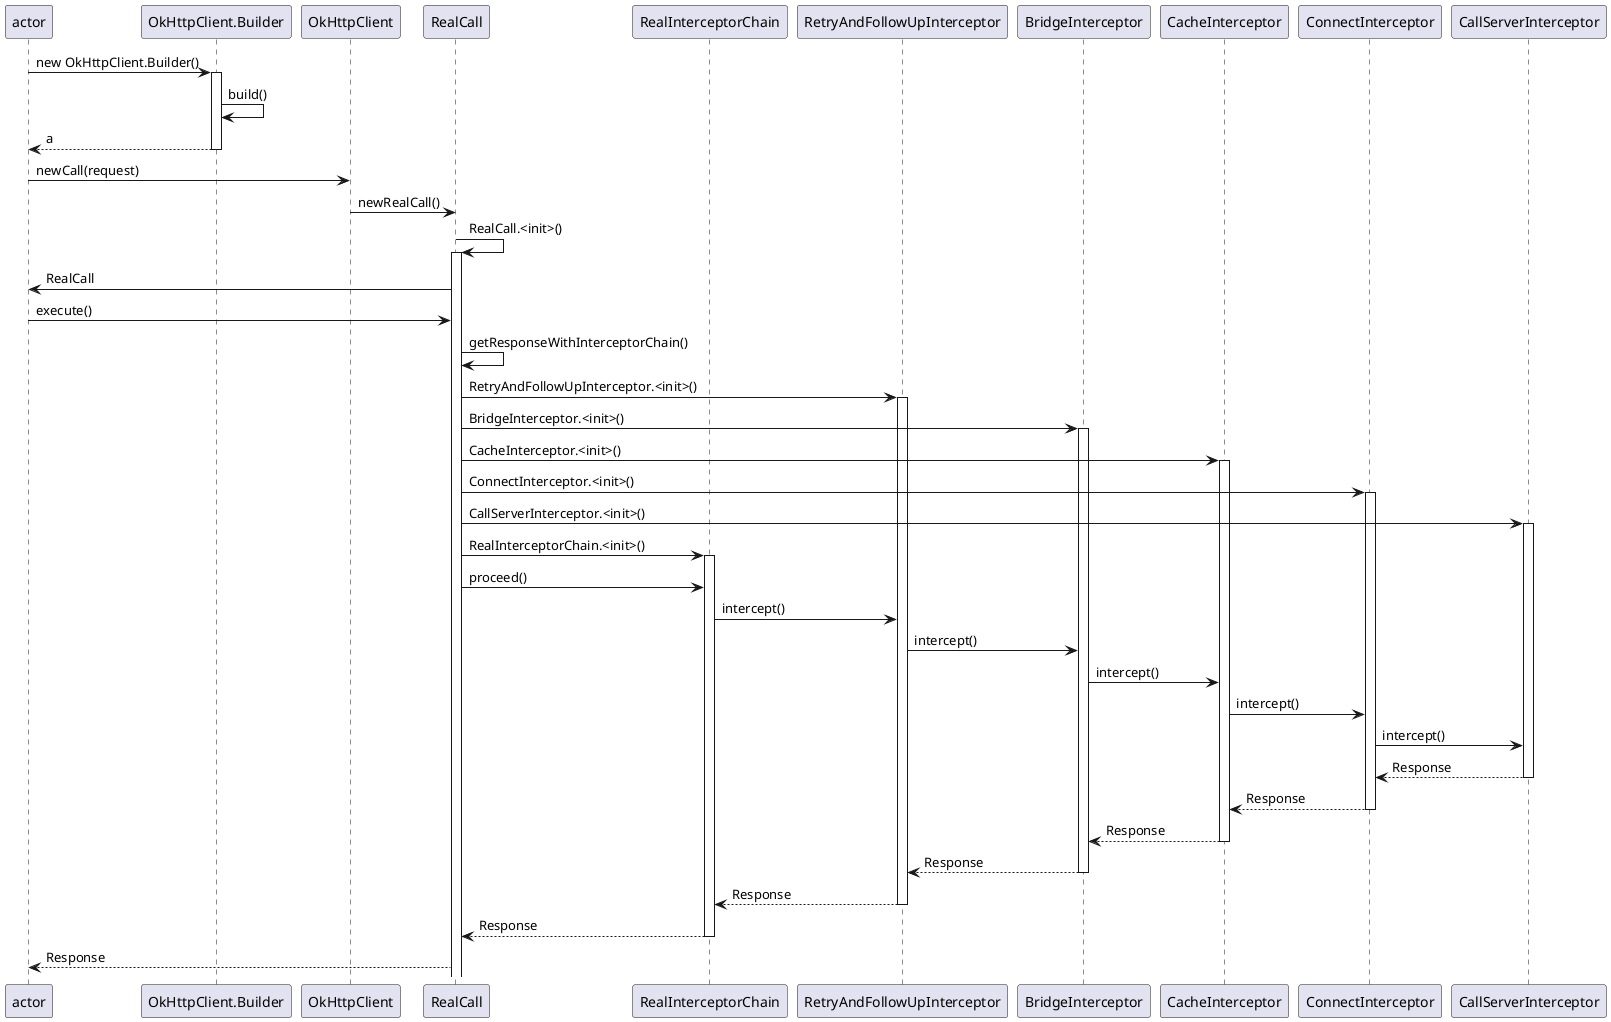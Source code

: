 @startuml
participant actor as 0
participant OkHttpClient.Builder as b
participant OkHttpClient as a
participant RealCall as c
participant RealInterceptorChain as d
participant RetryAndFollowUpInterceptor as e
participant BridgeInterceptor as f
participant CacheInterceptor as g
participant ConnectInterceptor as h
participant CallServerInterceptor as i

0 -> b : new OkHttpClient.Builder()
activate b
b -> b : build()
return a
0 -> a : newCall(request)
a -> c : newRealCall()
c -> c : RealCall.<init>()
activate c
c -> 0 : RealCall
0 -> c : execute()
c -> c : getResponseWithInterceptorChain()
c -> e : RetryAndFollowUpInterceptor.<init>()
activate e
c -> f : BridgeInterceptor.<init>()
activate f
c -> g : CacheInterceptor.<init>()
activate g
c -> h : ConnectInterceptor.<init>()
activate h
c -> i : CallServerInterceptor.<init>()
activate i
c -> d : RealInterceptorChain.<init>()
activate d
c -> d : proceed()
d -> e : intercept()
e -> f : intercept()
f -> g : intercept()
g -> h : intercept()
h -> i : intercept()
i --> h : Response
deactivate i
h --> g : Response
deactivate h
g --> f : Response
deactivate g
f --> e : Response
deactivate f
e --> d : Response
deactivate e
d --> c : Response
deactivate d
c --> 0 : Response

@enduml
